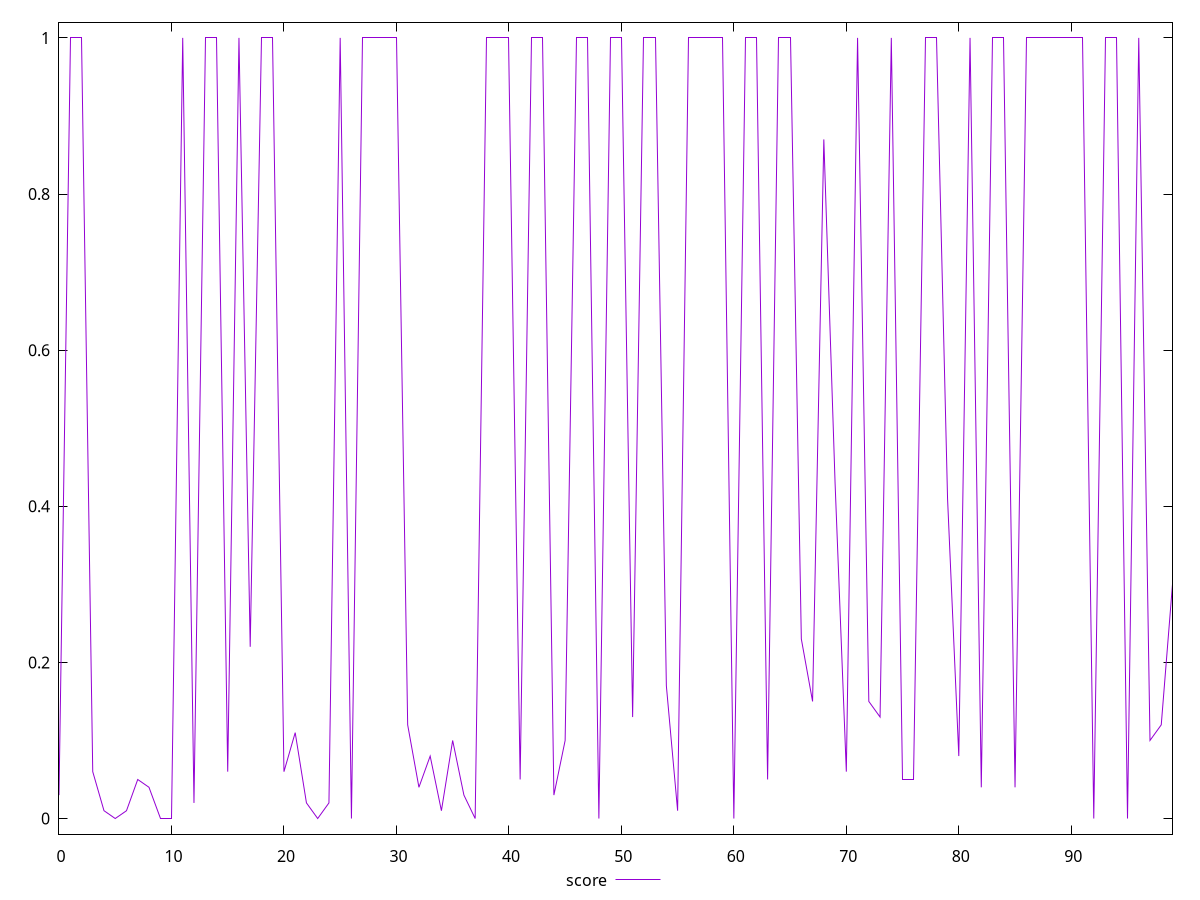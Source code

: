 reset

$score <<EOF
0 0.03
1 1
2 1
3 0.06
4 0.01
5 0
6 0.01
7 0.05
8 0.04
9 0
10 0
11 1
12 0.02
13 1
14 1
15 0.06
16 1
17 0.22
18 1
19 1
20 0.06
21 0.11
22 0.02
23 0
24 0.02
25 1
26 0
27 1
28 1
29 1
30 1
31 0.12
32 0.04
33 0.08
34 0.01
35 0.1
36 0.03
37 0
38 1
39 1
40 1
41 0.05
42 1
43 1
44 0.03
45 0.1
46 1
47 1
48 0
49 1
50 1
51 0.13
52 1
53 1
54 0.17
55 0.01
56 1
57 1
58 1
59 1
60 0
61 1
62 1
63 0.05
64 1
65 1
66 0.23
67 0.15
68 0.87
69 0.43
70 0.06
71 1
72 0.15
73 0.13
74 1
75 0.05
76 0.05
77 1
78 1
79 0.41
80 0.08
81 1
82 0.04
83 1
84 1
85 0.04
86 1
87 1
88 1
89 1
90 1
91 1
92 0
93 1
94 1
95 0
96 1
97 0.1
98 0.12
99 0.3
EOF

set key outside below
set xrange [0:99]
set yrange [-0.02:1.02]
set trange [-0.02:1.02]
set terminal svg size 640, 500 enhanced background rgb 'white'
set output "reports/report_00028_2021-02-24T12-49-42.674Z/estimated-input-latency/samples/agenda/score/values.svg"

plot $score title "score" with line

reset
